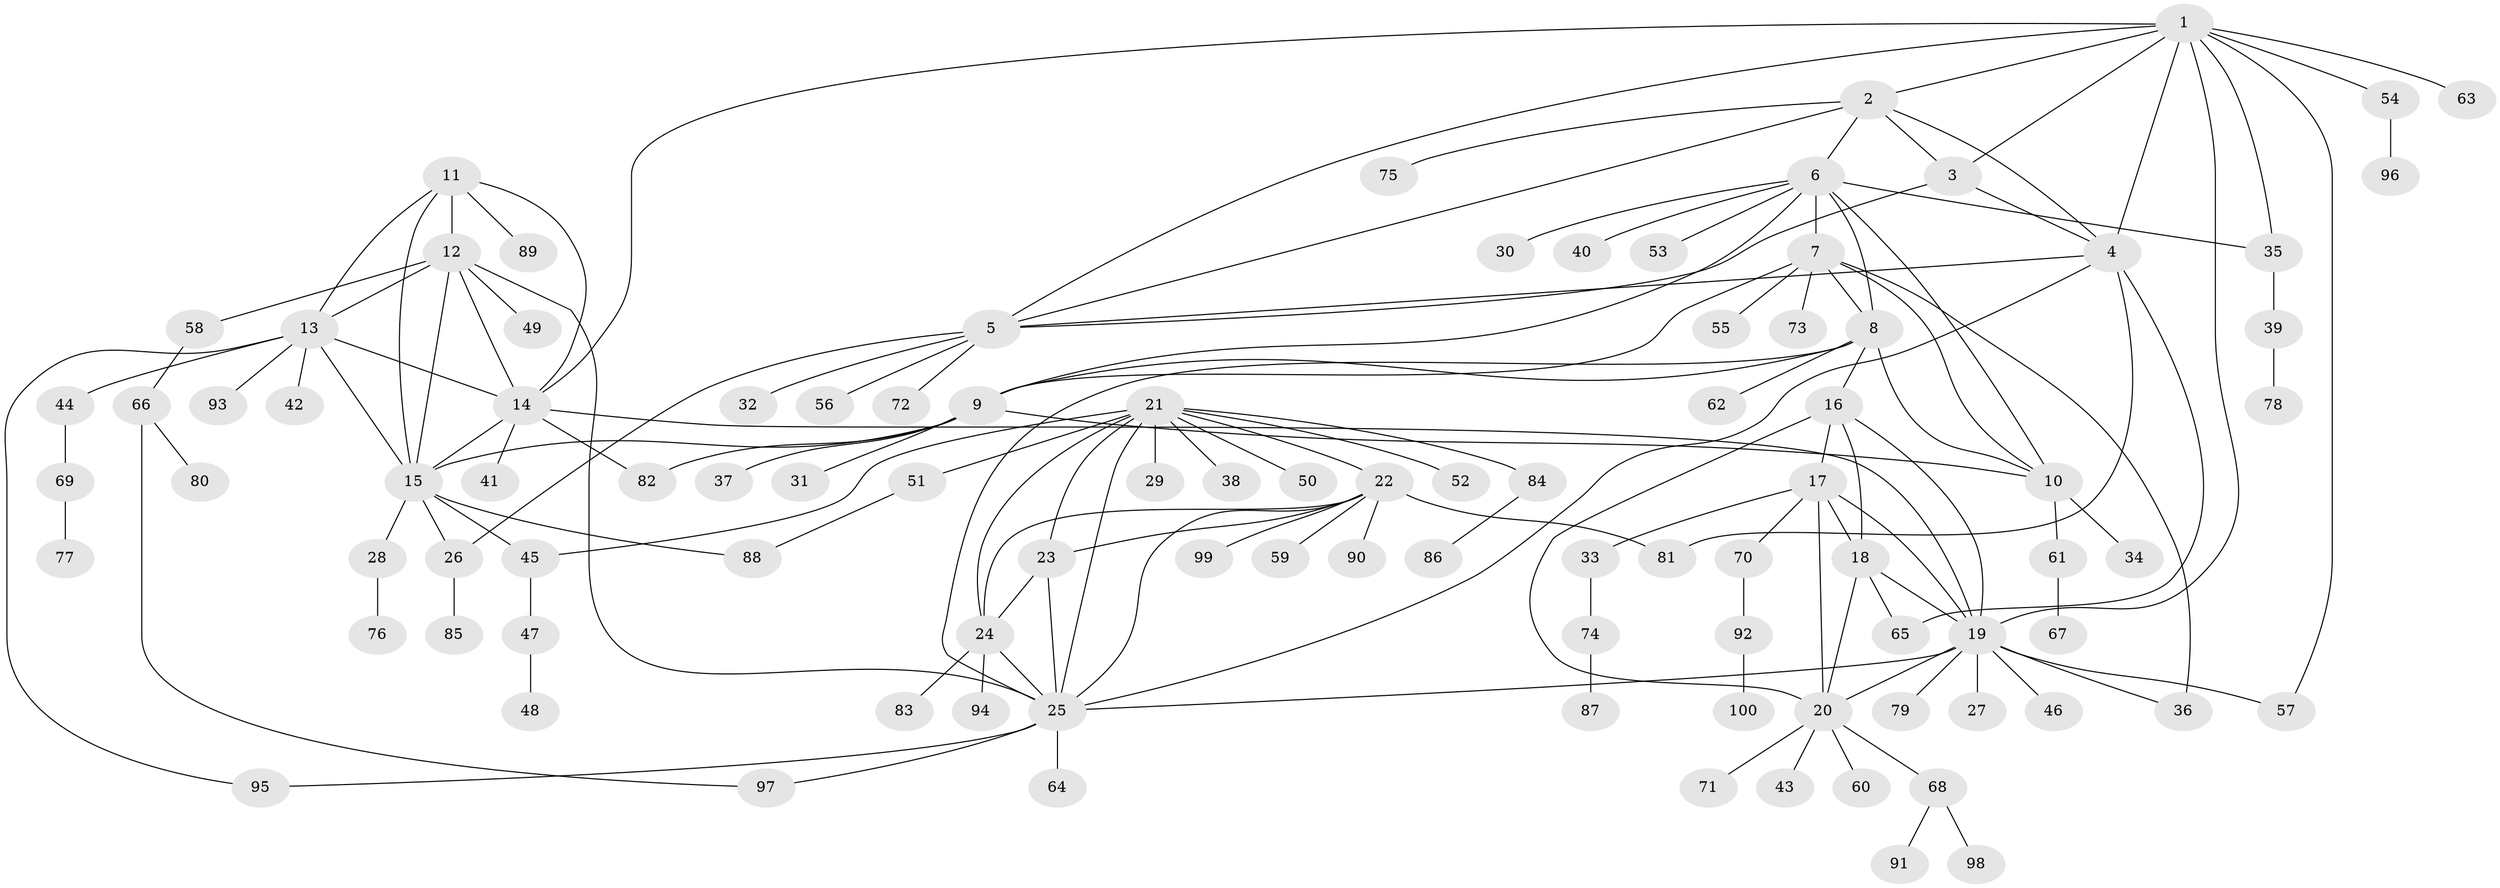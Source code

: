 // Generated by graph-tools (version 1.1) at 2025/55/03/09/25 04:55:01]
// undirected, 100 vertices, 146 edges
graph export_dot {
graph [start="1"]
  node [color=gray90,style=filled];
  1;
  2;
  3;
  4;
  5;
  6;
  7;
  8;
  9;
  10;
  11;
  12;
  13;
  14;
  15;
  16;
  17;
  18;
  19;
  20;
  21;
  22;
  23;
  24;
  25;
  26;
  27;
  28;
  29;
  30;
  31;
  32;
  33;
  34;
  35;
  36;
  37;
  38;
  39;
  40;
  41;
  42;
  43;
  44;
  45;
  46;
  47;
  48;
  49;
  50;
  51;
  52;
  53;
  54;
  55;
  56;
  57;
  58;
  59;
  60;
  61;
  62;
  63;
  64;
  65;
  66;
  67;
  68;
  69;
  70;
  71;
  72;
  73;
  74;
  75;
  76;
  77;
  78;
  79;
  80;
  81;
  82;
  83;
  84;
  85;
  86;
  87;
  88;
  89;
  90;
  91;
  92;
  93;
  94;
  95;
  96;
  97;
  98;
  99;
  100;
  1 -- 2;
  1 -- 3;
  1 -- 4;
  1 -- 5;
  1 -- 14;
  1 -- 19;
  1 -- 35;
  1 -- 54;
  1 -- 57;
  1 -- 63;
  2 -- 3;
  2 -- 4;
  2 -- 5;
  2 -- 6;
  2 -- 75;
  3 -- 4;
  3 -- 5;
  4 -- 5;
  4 -- 25;
  4 -- 65;
  4 -- 81;
  5 -- 26;
  5 -- 32;
  5 -- 56;
  5 -- 72;
  6 -- 7;
  6 -- 8;
  6 -- 9;
  6 -- 10;
  6 -- 30;
  6 -- 35;
  6 -- 40;
  6 -- 53;
  7 -- 8;
  7 -- 9;
  7 -- 10;
  7 -- 36;
  7 -- 55;
  7 -- 73;
  8 -- 9;
  8 -- 10;
  8 -- 16;
  8 -- 25;
  8 -- 62;
  9 -- 10;
  9 -- 15;
  9 -- 31;
  9 -- 37;
  9 -- 82;
  10 -- 34;
  10 -- 61;
  11 -- 12;
  11 -- 13;
  11 -- 14;
  11 -- 15;
  11 -- 89;
  12 -- 13;
  12 -- 14;
  12 -- 15;
  12 -- 25;
  12 -- 49;
  12 -- 58;
  13 -- 14;
  13 -- 15;
  13 -- 42;
  13 -- 44;
  13 -- 93;
  13 -- 95;
  14 -- 15;
  14 -- 19;
  14 -- 41;
  14 -- 82;
  15 -- 26;
  15 -- 28;
  15 -- 45;
  15 -- 88;
  16 -- 17;
  16 -- 18;
  16 -- 19;
  16 -- 20;
  17 -- 18;
  17 -- 19;
  17 -- 20;
  17 -- 33;
  17 -- 70;
  18 -- 19;
  18 -- 20;
  18 -- 65;
  19 -- 20;
  19 -- 25;
  19 -- 27;
  19 -- 36;
  19 -- 46;
  19 -- 57;
  19 -- 79;
  20 -- 43;
  20 -- 60;
  20 -- 68;
  20 -- 71;
  21 -- 22;
  21 -- 23;
  21 -- 24;
  21 -- 25;
  21 -- 29;
  21 -- 38;
  21 -- 45;
  21 -- 50;
  21 -- 51;
  21 -- 52;
  21 -- 84;
  22 -- 23;
  22 -- 24;
  22 -- 25;
  22 -- 59;
  22 -- 81;
  22 -- 90;
  22 -- 99;
  23 -- 24;
  23 -- 25;
  24 -- 25;
  24 -- 83;
  24 -- 94;
  25 -- 64;
  25 -- 95;
  25 -- 97;
  26 -- 85;
  28 -- 76;
  33 -- 74;
  35 -- 39;
  39 -- 78;
  44 -- 69;
  45 -- 47;
  47 -- 48;
  51 -- 88;
  54 -- 96;
  58 -- 66;
  61 -- 67;
  66 -- 80;
  66 -- 97;
  68 -- 91;
  68 -- 98;
  69 -- 77;
  70 -- 92;
  74 -- 87;
  84 -- 86;
  92 -- 100;
}
